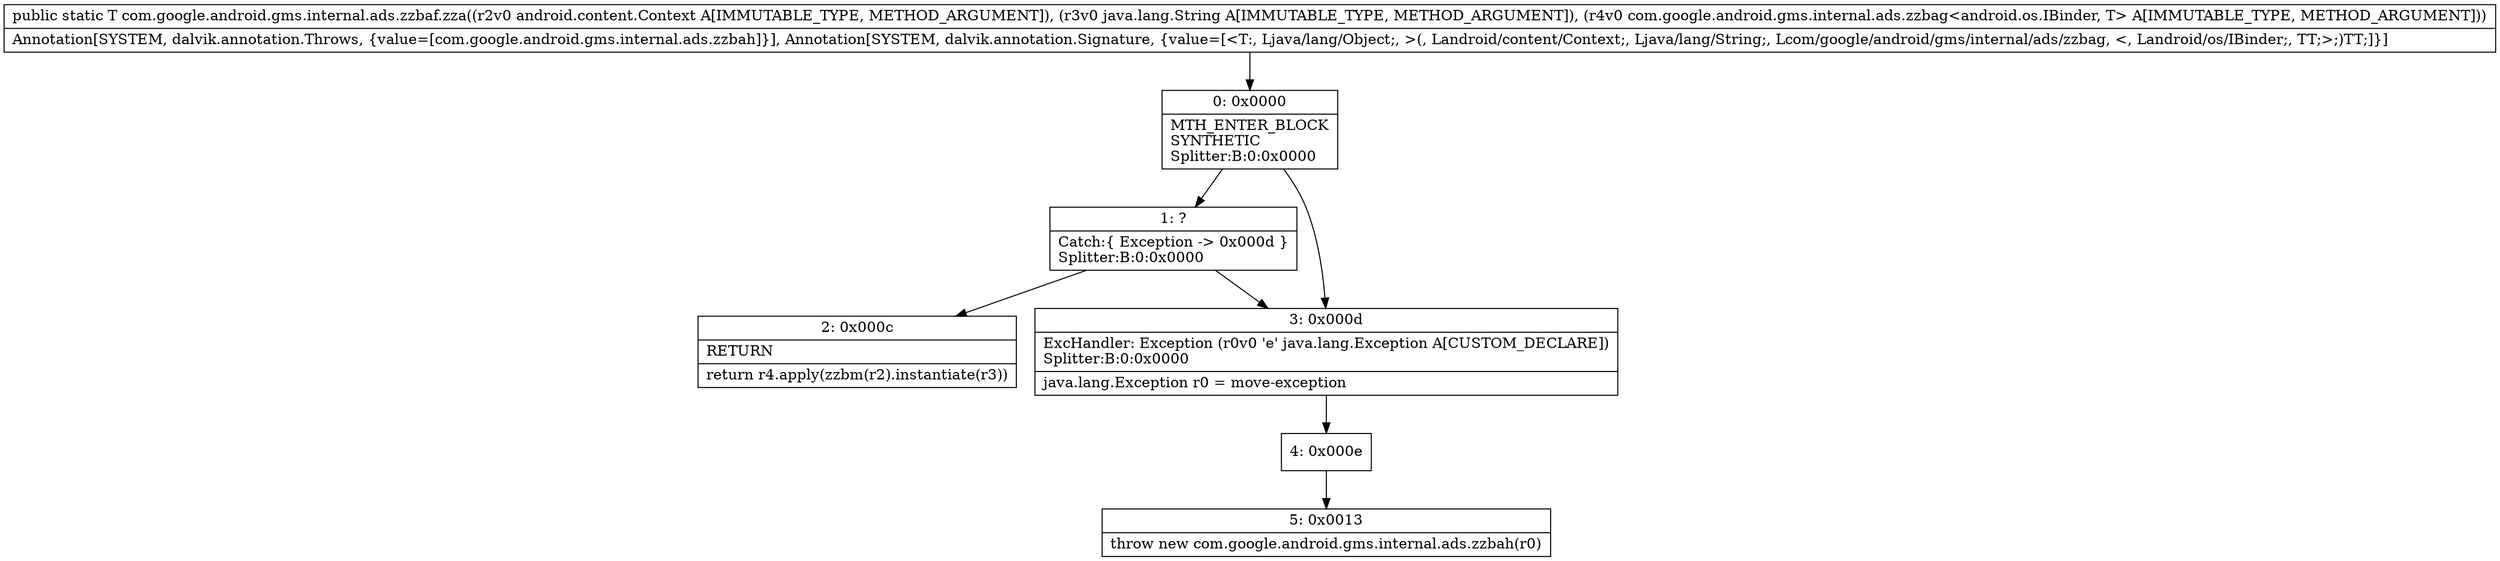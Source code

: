 digraph "CFG forcom.google.android.gms.internal.ads.zzbaf.zza(Landroid\/content\/Context;Ljava\/lang\/String;Lcom\/google\/android\/gms\/internal\/ads\/zzbag;)Ljava\/lang\/Object;" {
Node_0 [shape=record,label="{0\:\ 0x0000|MTH_ENTER_BLOCK\lSYNTHETIC\lSplitter:B:0:0x0000\l}"];
Node_1 [shape=record,label="{1\:\ ?|Catch:\{ Exception \-\> 0x000d \}\lSplitter:B:0:0x0000\l}"];
Node_2 [shape=record,label="{2\:\ 0x000c|RETURN\l|return r4.apply(zzbm(r2).instantiate(r3))\l}"];
Node_3 [shape=record,label="{3\:\ 0x000d|ExcHandler: Exception (r0v0 'e' java.lang.Exception A[CUSTOM_DECLARE])\lSplitter:B:0:0x0000\l|java.lang.Exception r0 = move\-exception\l}"];
Node_4 [shape=record,label="{4\:\ 0x000e}"];
Node_5 [shape=record,label="{5\:\ 0x0013|throw new com.google.android.gms.internal.ads.zzbah(r0)\l}"];
MethodNode[shape=record,label="{public static T com.google.android.gms.internal.ads.zzbaf.zza((r2v0 android.content.Context A[IMMUTABLE_TYPE, METHOD_ARGUMENT]), (r3v0 java.lang.String A[IMMUTABLE_TYPE, METHOD_ARGUMENT]), (r4v0 com.google.android.gms.internal.ads.zzbag\<android.os.IBinder, T\> A[IMMUTABLE_TYPE, METHOD_ARGUMENT]))  | Annotation[SYSTEM, dalvik.annotation.Throws, \{value=[com.google.android.gms.internal.ads.zzbah]\}], Annotation[SYSTEM, dalvik.annotation.Signature, \{value=[\<T:, Ljava\/lang\/Object;, \>(, Landroid\/content\/Context;, Ljava\/lang\/String;, Lcom\/google\/android\/gms\/internal\/ads\/zzbag, \<, Landroid\/os\/IBinder;, TT;\>;)TT;]\}]\l}"];
MethodNode -> Node_0;
Node_0 -> Node_1;
Node_0 -> Node_3;
Node_1 -> Node_3;
Node_1 -> Node_2;
Node_3 -> Node_4;
Node_4 -> Node_5;
}

